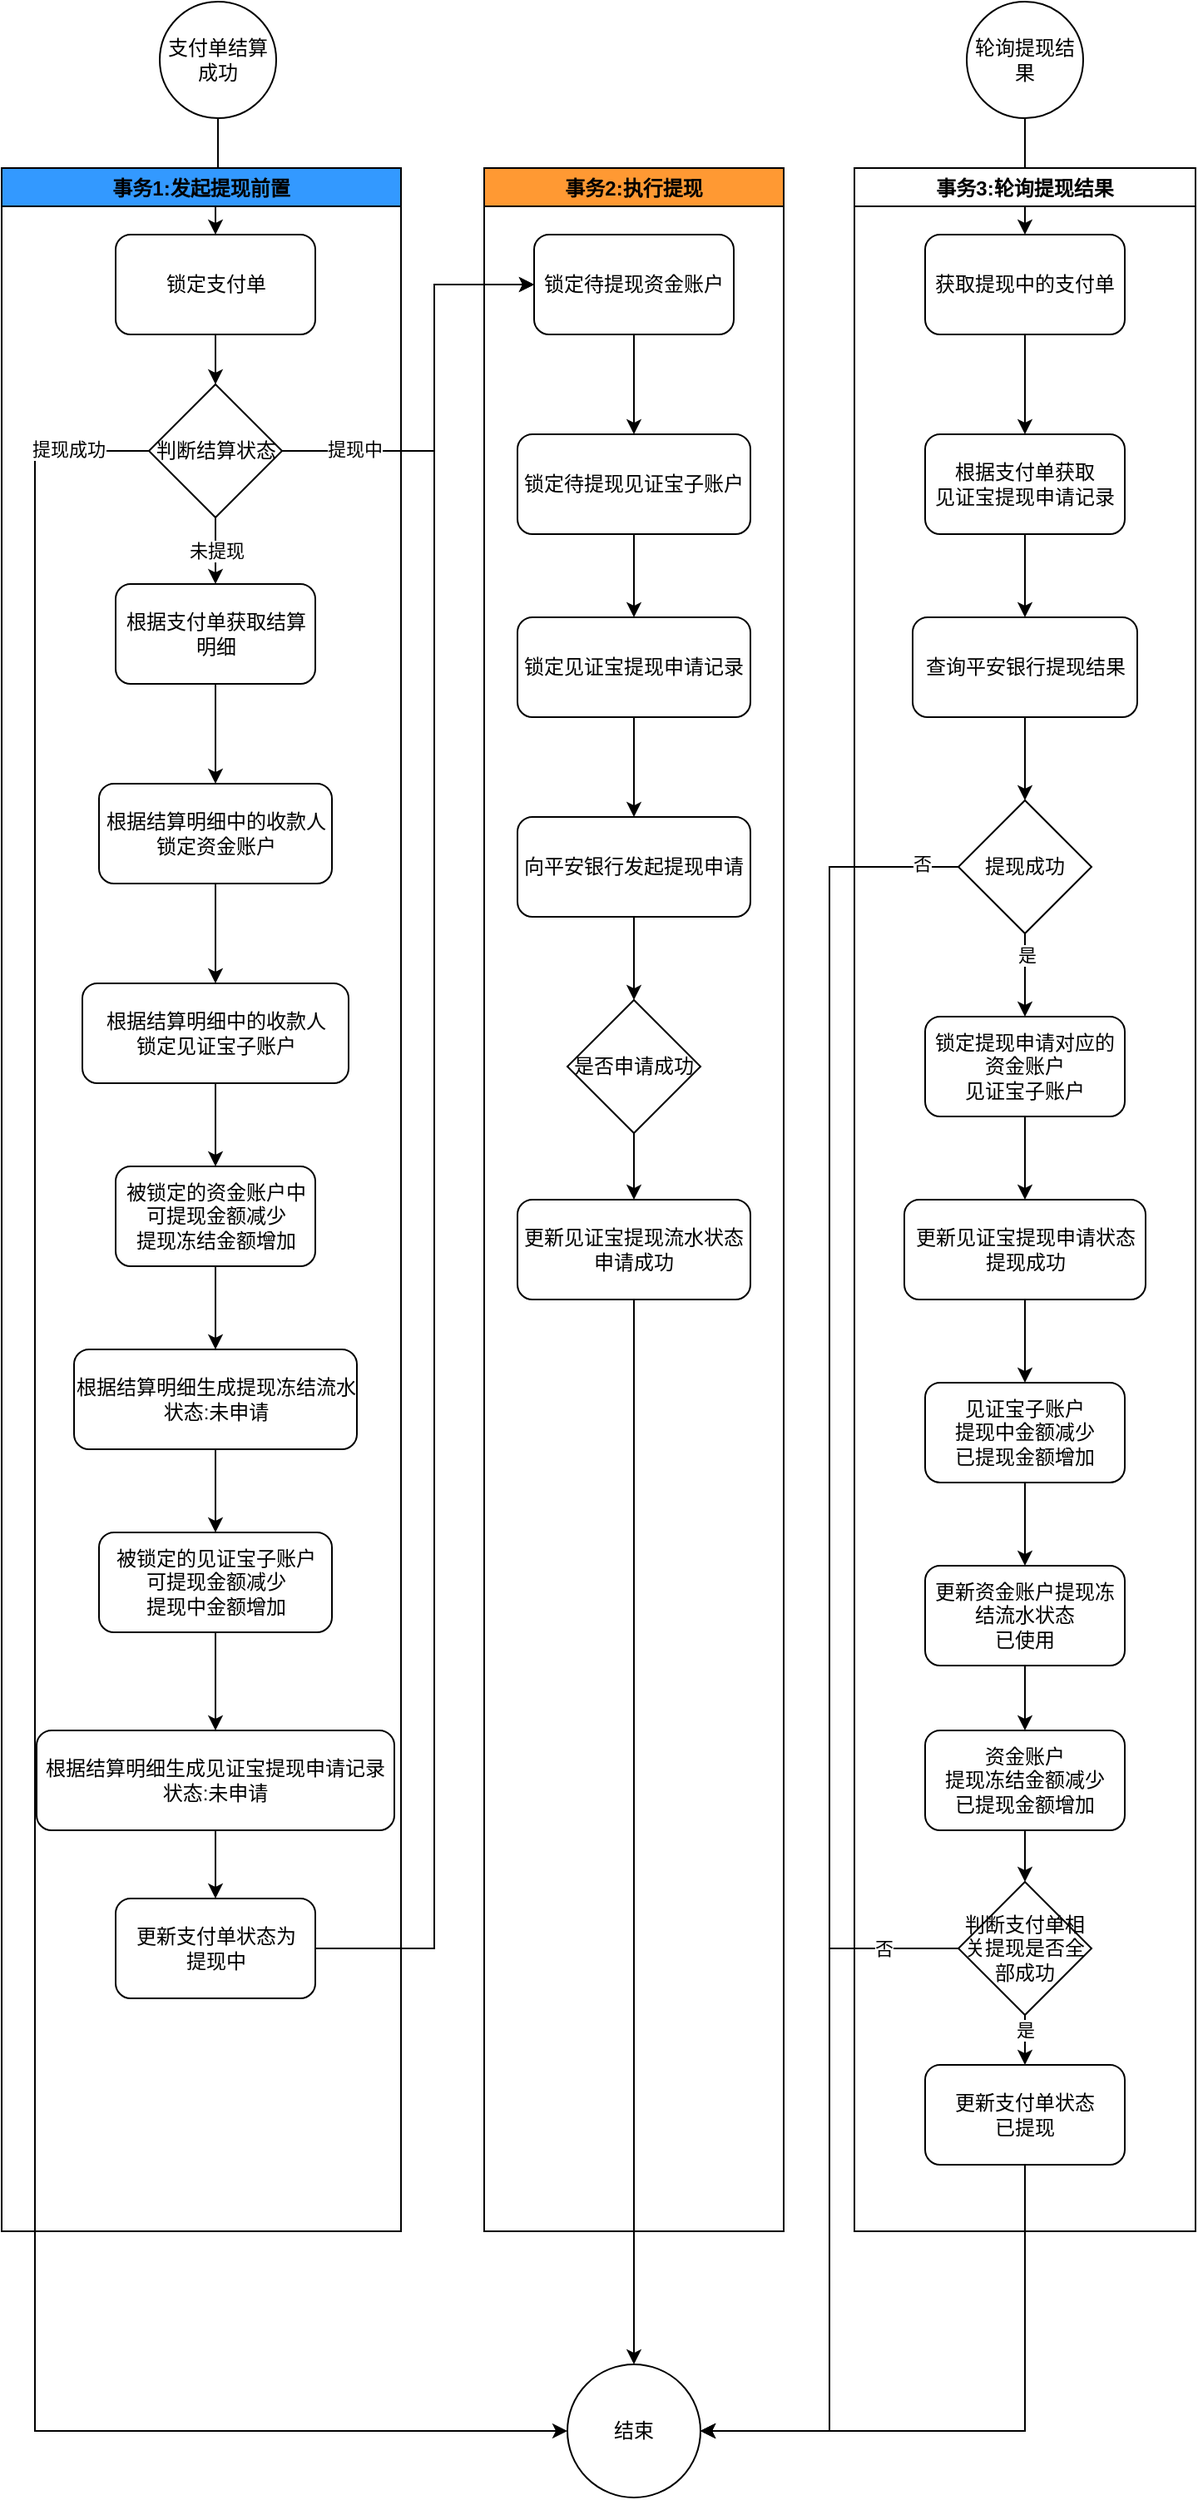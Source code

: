 <mxfile version="16.0.0" type="github">
  <diagram id="C5RBs43oDa-KdzZeNtuy" name="Page-1">
    <mxGraphModel dx="891" dy="496" grid="1" gridSize="10" guides="1" tooltips="1" connect="1" arrows="1" fold="1" page="1" pageScale="1" pageWidth="827" pageHeight="1169" math="0" shadow="0">
      <root>
        <mxCell id="WIyWlLk6GJQsqaUBKTNV-0" />
        <mxCell id="WIyWlLk6GJQsqaUBKTNV-1" parent="WIyWlLk6GJQsqaUBKTNV-0" />
        <mxCell id="Eefb7Od_bWiWwyiJcDs0-43" style="edgeStyle=orthogonalEdgeStyle;rounded=0;orthogonalLoop=1;jettySize=auto;html=1;entryX=0.5;entryY=0;entryDx=0;entryDy=0;" edge="1" parent="WIyWlLk6GJQsqaUBKTNV-1" source="Eefb7Od_bWiWwyiJcDs0-0" target="Eefb7Od_bWiWwyiJcDs0-35">
          <mxGeometry relative="1" as="geometry" />
        </mxCell>
        <mxCell id="Eefb7Od_bWiWwyiJcDs0-0" value="支付单结算成功" style="ellipse;whiteSpace=wrap;html=1;aspect=fixed;" vertex="1" parent="WIyWlLk6GJQsqaUBKTNV-1">
          <mxGeometry x="165" y="70" width="70" height="70" as="geometry" />
        </mxCell>
        <mxCell id="Eefb7Od_bWiWwyiJcDs0-8" value="事务1:发起提现前置" style="swimlane;fillColor=#3399FF;" vertex="1" parent="WIyWlLk6GJQsqaUBKTNV-1">
          <mxGeometry x="70" y="170" width="240" height="1240" as="geometry" />
        </mxCell>
        <mxCell id="Eefb7Od_bWiWwyiJcDs0-44" style="edgeStyle=orthogonalEdgeStyle;rounded=0;orthogonalLoop=1;jettySize=auto;html=1;entryX=0.5;entryY=0;entryDx=0;entryDy=0;" edge="1" parent="Eefb7Od_bWiWwyiJcDs0-8" source="Eefb7Od_bWiWwyiJcDs0-35" target="Eefb7Od_bWiWwyiJcDs0-36">
          <mxGeometry relative="1" as="geometry" />
        </mxCell>
        <mxCell id="Eefb7Od_bWiWwyiJcDs0-35" value="锁定支付单" style="rounded=1;whiteSpace=wrap;html=1;fillColor=#FFFFFF;" vertex="1" parent="Eefb7Od_bWiWwyiJcDs0-8">
          <mxGeometry x="68.5" y="40" width="120" height="60" as="geometry" />
        </mxCell>
        <mxCell id="Eefb7Od_bWiWwyiJcDs0-39" value="未提现" style="edgeStyle=orthogonalEdgeStyle;rounded=0;orthogonalLoop=1;jettySize=auto;html=1;entryX=0.5;entryY=0;entryDx=0;entryDy=0;" edge="1" parent="Eefb7Od_bWiWwyiJcDs0-8" source="Eefb7Od_bWiWwyiJcDs0-36" target="Eefb7Od_bWiWwyiJcDs0-1">
          <mxGeometry relative="1" as="geometry" />
        </mxCell>
        <mxCell id="Eefb7Od_bWiWwyiJcDs0-36" value="判断结算状态" style="rhombus;whiteSpace=wrap;html=1;fillColor=#FFFFFF;" vertex="1" parent="Eefb7Od_bWiWwyiJcDs0-8">
          <mxGeometry x="88.5" y="130" width="80" height="80" as="geometry" />
        </mxCell>
        <mxCell id="Eefb7Od_bWiWwyiJcDs0-1" value="根据支付单获取结算明细" style="rounded=1;whiteSpace=wrap;html=1;" vertex="1" parent="Eefb7Od_bWiWwyiJcDs0-8">
          <mxGeometry x="68.5" y="250" width="120" height="60" as="geometry" />
        </mxCell>
        <mxCell id="Eefb7Od_bWiWwyiJcDs0-7" value="根据结算明细生成见证宝提现申请记录&lt;br&gt;状态:未申请" style="rounded=1;whiteSpace=wrap;html=1;" vertex="1" parent="Eefb7Od_bWiWwyiJcDs0-8">
          <mxGeometry x="21" y="939" width="215" height="60" as="geometry" />
        </mxCell>
        <mxCell id="Eefb7Od_bWiWwyiJcDs0-6" value="被锁定的见证宝子账户&lt;br&gt;可提现金额减少&lt;br&gt;提现中金额增加" style="rounded=1;whiteSpace=wrap;html=1;" vertex="1" parent="Eefb7Od_bWiWwyiJcDs0-8">
          <mxGeometry x="58.5" y="820" width="140" height="60" as="geometry" />
        </mxCell>
        <mxCell id="Eefb7Od_bWiWwyiJcDs0-15" style="edgeStyle=orthogonalEdgeStyle;rounded=0;orthogonalLoop=1;jettySize=auto;html=1;entryX=0.5;entryY=0;entryDx=0;entryDy=0;" edge="1" parent="Eefb7Od_bWiWwyiJcDs0-8" source="Eefb7Od_bWiWwyiJcDs0-6" target="Eefb7Od_bWiWwyiJcDs0-7">
          <mxGeometry relative="1" as="geometry">
            <mxPoint x="128.5" y="850" as="targetPoint" />
          </mxGeometry>
        </mxCell>
        <mxCell id="Eefb7Od_bWiWwyiJcDs0-3" value="根据结算明细生成提现冻结流水&lt;br&gt;状态:未申请" style="rounded=1;whiteSpace=wrap;html=1;" vertex="1" parent="Eefb7Od_bWiWwyiJcDs0-8">
          <mxGeometry x="43.5" y="710" width="170" height="60" as="geometry" />
        </mxCell>
        <mxCell id="Eefb7Od_bWiWwyiJcDs0-14" style="edgeStyle=orthogonalEdgeStyle;rounded=0;orthogonalLoop=1;jettySize=auto;html=1;" edge="1" parent="Eefb7Od_bWiWwyiJcDs0-8" source="Eefb7Od_bWiWwyiJcDs0-3" target="Eefb7Od_bWiWwyiJcDs0-6">
          <mxGeometry relative="1" as="geometry" />
        </mxCell>
        <mxCell id="Eefb7Od_bWiWwyiJcDs0-4" value="被锁定的资金账户中&lt;br&gt;可提现金额减少&lt;br&gt;提现冻结金额增加" style="rounded=1;whiteSpace=wrap;html=1;" vertex="1" parent="Eefb7Od_bWiWwyiJcDs0-8">
          <mxGeometry x="68.5" y="600" width="120" height="60" as="geometry" />
        </mxCell>
        <mxCell id="Eefb7Od_bWiWwyiJcDs0-13" style="edgeStyle=orthogonalEdgeStyle;rounded=0;orthogonalLoop=1;jettySize=auto;html=1;entryX=0.5;entryY=0;entryDx=0;entryDy=0;" edge="1" parent="Eefb7Od_bWiWwyiJcDs0-8" source="Eefb7Od_bWiWwyiJcDs0-4" target="Eefb7Od_bWiWwyiJcDs0-3">
          <mxGeometry relative="1" as="geometry" />
        </mxCell>
        <mxCell id="Eefb7Od_bWiWwyiJcDs0-5" value="根据结算明细中的收款人&lt;br&gt;锁定见证宝子账户" style="rounded=1;whiteSpace=wrap;html=1;" vertex="1" parent="Eefb7Od_bWiWwyiJcDs0-8">
          <mxGeometry x="48.5" y="490" width="160" height="60" as="geometry" />
        </mxCell>
        <mxCell id="Eefb7Od_bWiWwyiJcDs0-12" style="edgeStyle=orthogonalEdgeStyle;rounded=0;orthogonalLoop=1;jettySize=auto;html=1;entryX=0.5;entryY=0;entryDx=0;entryDy=0;" edge="1" parent="Eefb7Od_bWiWwyiJcDs0-8" source="Eefb7Od_bWiWwyiJcDs0-5" target="Eefb7Od_bWiWwyiJcDs0-4">
          <mxGeometry relative="1" as="geometry" />
        </mxCell>
        <mxCell id="Eefb7Od_bWiWwyiJcDs0-2" value="根据结算明细中的收款人&lt;br&gt;锁定资金账户" style="rounded=1;whiteSpace=wrap;html=1;" vertex="1" parent="Eefb7Od_bWiWwyiJcDs0-8">
          <mxGeometry x="58.5" y="370" width="140" height="60" as="geometry" />
        </mxCell>
        <mxCell id="Eefb7Od_bWiWwyiJcDs0-10" style="edgeStyle=orthogonalEdgeStyle;rounded=0;orthogonalLoop=1;jettySize=auto;html=1;entryX=0.5;entryY=0;entryDx=0;entryDy=0;" edge="1" parent="Eefb7Od_bWiWwyiJcDs0-8" source="Eefb7Od_bWiWwyiJcDs0-1" target="Eefb7Od_bWiWwyiJcDs0-2">
          <mxGeometry relative="1" as="geometry" />
        </mxCell>
        <mxCell id="Eefb7Od_bWiWwyiJcDs0-11" style="edgeStyle=orthogonalEdgeStyle;rounded=0;orthogonalLoop=1;jettySize=auto;html=1;entryX=0.5;entryY=0;entryDx=0;entryDy=0;" edge="1" parent="Eefb7Od_bWiWwyiJcDs0-8" source="Eefb7Od_bWiWwyiJcDs0-2" target="Eefb7Od_bWiWwyiJcDs0-5">
          <mxGeometry relative="1" as="geometry" />
        </mxCell>
        <mxCell id="Eefb7Od_bWiWwyiJcDs0-22" value="更新支付单状态为&lt;br&gt;提现中" style="whiteSpace=wrap;html=1;rounded=1;" vertex="1" parent="Eefb7Od_bWiWwyiJcDs0-8">
          <mxGeometry x="68.5" y="1040" width="120" height="60" as="geometry" />
        </mxCell>
        <mxCell id="Eefb7Od_bWiWwyiJcDs0-23" value="" style="edgeStyle=orthogonalEdgeStyle;rounded=0;orthogonalLoop=1;jettySize=auto;html=1;exitX=0.5;exitY=1;exitDx=0;exitDy=0;" edge="1" parent="Eefb7Od_bWiWwyiJcDs0-8" source="Eefb7Od_bWiWwyiJcDs0-7" target="Eefb7Od_bWiWwyiJcDs0-22">
          <mxGeometry relative="1" as="geometry">
            <mxPoint x="103.5" y="910" as="sourcePoint" />
          </mxGeometry>
        </mxCell>
        <mxCell id="Eefb7Od_bWiWwyiJcDs0-45" style="edgeStyle=orthogonalEdgeStyle;rounded=0;orthogonalLoop=1;jettySize=auto;html=1;entryX=0.5;entryY=0;entryDx=0;entryDy=0;" edge="1" parent="WIyWlLk6GJQsqaUBKTNV-1" source="Eefb7Od_bWiWwyiJcDs0-25" target="Eefb7Od_bWiWwyiJcDs0-33">
          <mxGeometry relative="1" as="geometry" />
        </mxCell>
        <mxCell id="Eefb7Od_bWiWwyiJcDs0-32" value="事务2:执行提现" style="swimlane;fillColor=#FF9933;" vertex="1" parent="WIyWlLk6GJQsqaUBKTNV-1">
          <mxGeometry x="360" y="170" width="180" height="1240" as="geometry" />
        </mxCell>
        <mxCell id="Eefb7Od_bWiWwyiJcDs0-16" value="锁定待提现资金账户" style="rounded=1;whiteSpace=wrap;html=1;" vertex="1" parent="Eefb7Od_bWiWwyiJcDs0-32">
          <mxGeometry x="30" y="40" width="120" height="60" as="geometry" />
        </mxCell>
        <mxCell id="Eefb7Od_bWiWwyiJcDs0-17" value="锁定待提现见证宝子账户" style="rounded=1;whiteSpace=wrap;html=1;" vertex="1" parent="Eefb7Od_bWiWwyiJcDs0-32">
          <mxGeometry x="20" y="160" width="140" height="60" as="geometry" />
        </mxCell>
        <mxCell id="Eefb7Od_bWiWwyiJcDs0-26" style="edgeStyle=orthogonalEdgeStyle;rounded=0;orthogonalLoop=1;jettySize=auto;html=1;entryX=0.5;entryY=0;entryDx=0;entryDy=0;" edge="1" parent="Eefb7Od_bWiWwyiJcDs0-32" source="Eefb7Od_bWiWwyiJcDs0-16" target="Eefb7Od_bWiWwyiJcDs0-17">
          <mxGeometry relative="1" as="geometry" />
        </mxCell>
        <mxCell id="Eefb7Od_bWiWwyiJcDs0-18" value="锁定见证宝提现申请记录" style="rounded=1;whiteSpace=wrap;html=1;" vertex="1" parent="Eefb7Od_bWiWwyiJcDs0-32">
          <mxGeometry x="20" y="270" width="140" height="60" as="geometry" />
        </mxCell>
        <mxCell id="Eefb7Od_bWiWwyiJcDs0-27" style="edgeStyle=orthogonalEdgeStyle;rounded=0;orthogonalLoop=1;jettySize=auto;html=1;entryX=0.5;entryY=0;entryDx=0;entryDy=0;" edge="1" parent="Eefb7Od_bWiWwyiJcDs0-32" source="Eefb7Od_bWiWwyiJcDs0-17" target="Eefb7Od_bWiWwyiJcDs0-18">
          <mxGeometry relative="1" as="geometry" />
        </mxCell>
        <mxCell id="Eefb7Od_bWiWwyiJcDs0-20" value="向平安银行发起提现申请" style="rounded=1;whiteSpace=wrap;html=1;" vertex="1" parent="Eefb7Od_bWiWwyiJcDs0-32">
          <mxGeometry x="20" y="390" width="140" height="60" as="geometry" />
        </mxCell>
        <mxCell id="Eefb7Od_bWiWwyiJcDs0-28" style="edgeStyle=orthogonalEdgeStyle;rounded=0;orthogonalLoop=1;jettySize=auto;html=1;entryX=0.5;entryY=0;entryDx=0;entryDy=0;" edge="1" parent="Eefb7Od_bWiWwyiJcDs0-32" source="Eefb7Od_bWiWwyiJcDs0-18" target="Eefb7Od_bWiWwyiJcDs0-20">
          <mxGeometry relative="1" as="geometry" />
        </mxCell>
        <mxCell id="Eefb7Od_bWiWwyiJcDs0-24" value="是否申请成功" style="rhombus;whiteSpace=wrap;html=1;" vertex="1" parent="Eefb7Od_bWiWwyiJcDs0-32">
          <mxGeometry x="50" y="500" width="80" height="80" as="geometry" />
        </mxCell>
        <mxCell id="Eefb7Od_bWiWwyiJcDs0-30" style="edgeStyle=orthogonalEdgeStyle;rounded=0;orthogonalLoop=1;jettySize=auto;html=1;entryX=0.5;entryY=0;entryDx=0;entryDy=0;" edge="1" parent="Eefb7Od_bWiWwyiJcDs0-32" source="Eefb7Od_bWiWwyiJcDs0-20" target="Eefb7Od_bWiWwyiJcDs0-24">
          <mxGeometry relative="1" as="geometry" />
        </mxCell>
        <mxCell id="Eefb7Od_bWiWwyiJcDs0-25" value="更新见证宝提现流水状态&lt;br&gt;申请成功" style="rounded=1;whiteSpace=wrap;html=1;" vertex="1" parent="Eefb7Od_bWiWwyiJcDs0-32">
          <mxGeometry x="20" y="620" width="140" height="60" as="geometry" />
        </mxCell>
        <mxCell id="Eefb7Od_bWiWwyiJcDs0-31" style="edgeStyle=orthogonalEdgeStyle;rounded=0;orthogonalLoop=1;jettySize=auto;html=1;entryX=0.5;entryY=0;entryDx=0;entryDy=0;" edge="1" parent="Eefb7Od_bWiWwyiJcDs0-32" source="Eefb7Od_bWiWwyiJcDs0-24" target="Eefb7Od_bWiWwyiJcDs0-25">
          <mxGeometry relative="1" as="geometry" />
        </mxCell>
        <mxCell id="Eefb7Od_bWiWwyiJcDs0-33" value="结束" style="ellipse;whiteSpace=wrap;html=1;aspect=fixed;" vertex="1" parent="WIyWlLk6GJQsqaUBKTNV-1">
          <mxGeometry x="410" y="1490" width="80" height="80" as="geometry" />
        </mxCell>
        <mxCell id="Eefb7Od_bWiWwyiJcDs0-42" style="edgeStyle=orthogonalEdgeStyle;rounded=0;orthogonalLoop=1;jettySize=auto;html=1;entryX=0;entryY=0.5;entryDx=0;entryDy=0;" edge="1" parent="WIyWlLk6GJQsqaUBKTNV-1" source="Eefb7Od_bWiWwyiJcDs0-22" target="Eefb7Od_bWiWwyiJcDs0-16">
          <mxGeometry relative="1" as="geometry">
            <Array as="points">
              <mxPoint x="330" y="1240" />
              <mxPoint x="330" y="240" />
            </Array>
          </mxGeometry>
        </mxCell>
        <mxCell id="Eefb7Od_bWiWwyiJcDs0-37" style="edgeStyle=orthogonalEdgeStyle;rounded=0;orthogonalLoop=1;jettySize=auto;html=1;entryX=0;entryY=0.5;entryDx=0;entryDy=0;" edge="1" parent="WIyWlLk6GJQsqaUBKTNV-1" source="Eefb7Od_bWiWwyiJcDs0-36" target="Eefb7Od_bWiWwyiJcDs0-16">
          <mxGeometry relative="1" as="geometry">
            <Array as="points">
              <mxPoint x="330" y="340" />
              <mxPoint x="330" y="240" />
            </Array>
          </mxGeometry>
        </mxCell>
        <mxCell id="Eefb7Od_bWiWwyiJcDs0-38" value="提现中" style="edgeLabel;html=1;align=center;verticalAlign=middle;resizable=0;points=[];" vertex="1" connectable="0" parent="Eefb7Od_bWiWwyiJcDs0-37">
          <mxGeometry x="-0.658" y="1" relative="1" as="geometry">
            <mxPoint as="offset" />
          </mxGeometry>
        </mxCell>
        <mxCell id="Eefb7Od_bWiWwyiJcDs0-40" style="edgeStyle=orthogonalEdgeStyle;rounded=0;orthogonalLoop=1;jettySize=auto;html=1;entryX=0;entryY=0.5;entryDx=0;entryDy=0;" edge="1" parent="WIyWlLk6GJQsqaUBKTNV-1" source="Eefb7Od_bWiWwyiJcDs0-36" target="Eefb7Od_bWiWwyiJcDs0-33">
          <mxGeometry relative="1" as="geometry">
            <Array as="points">
              <mxPoint x="90" y="340" />
              <mxPoint x="90" y="1530" />
            </Array>
          </mxGeometry>
        </mxCell>
        <mxCell id="Eefb7Od_bWiWwyiJcDs0-41" value="提现成功" style="edgeLabel;html=1;align=center;verticalAlign=middle;resizable=0;points=[];" vertex="1" connectable="0" parent="Eefb7Od_bWiWwyiJcDs0-40">
          <mxGeometry x="-0.938" y="-1" relative="1" as="geometry">
            <mxPoint as="offset" />
          </mxGeometry>
        </mxCell>
        <mxCell id="Eefb7Od_bWiWwyiJcDs0-62" style="edgeStyle=orthogonalEdgeStyle;rounded=0;orthogonalLoop=1;jettySize=auto;html=1;entryX=0.5;entryY=0;entryDx=0;entryDy=0;" edge="1" parent="WIyWlLk6GJQsqaUBKTNV-1" source="Eefb7Od_bWiWwyiJcDs0-47" target="Eefb7Od_bWiWwyiJcDs0-48">
          <mxGeometry relative="1" as="geometry" />
        </mxCell>
        <mxCell id="Eefb7Od_bWiWwyiJcDs0-47" value="轮询提现结果" style="ellipse;whiteSpace=wrap;html=1;aspect=fixed;" vertex="1" parent="WIyWlLk6GJQsqaUBKTNV-1">
          <mxGeometry x="650" y="70" width="70" height="70" as="geometry" />
        </mxCell>
        <mxCell id="Eefb7Od_bWiWwyiJcDs0-63" style="edgeStyle=orthogonalEdgeStyle;rounded=0;orthogonalLoop=1;jettySize=auto;html=1;entryX=0.5;entryY=0;entryDx=0;entryDy=0;" edge="1" parent="WIyWlLk6GJQsqaUBKTNV-1" source="Eefb7Od_bWiWwyiJcDs0-48" target="Eefb7Od_bWiWwyiJcDs0-49">
          <mxGeometry relative="1" as="geometry" />
        </mxCell>
        <mxCell id="Eefb7Od_bWiWwyiJcDs0-48" value="获取提现中的支付单" style="rounded=1;whiteSpace=wrap;html=1;fillColor=#FFFFFF;" vertex="1" parent="WIyWlLk6GJQsqaUBKTNV-1">
          <mxGeometry x="625" y="210" width="120" height="60" as="geometry" />
        </mxCell>
        <mxCell id="Eefb7Od_bWiWwyiJcDs0-64" style="edgeStyle=orthogonalEdgeStyle;rounded=0;orthogonalLoop=1;jettySize=auto;html=1;entryX=0.5;entryY=0;entryDx=0;entryDy=0;" edge="1" parent="WIyWlLk6GJQsqaUBKTNV-1" source="Eefb7Od_bWiWwyiJcDs0-49" target="Eefb7Od_bWiWwyiJcDs0-51">
          <mxGeometry relative="1" as="geometry" />
        </mxCell>
        <mxCell id="Eefb7Od_bWiWwyiJcDs0-49" value="根据支付单获取&lt;br&gt;见证宝提现申请记录" style="rounded=1;whiteSpace=wrap;html=1;fillColor=#FFFFFF;" vertex="1" parent="WIyWlLk6GJQsqaUBKTNV-1">
          <mxGeometry x="625" y="330" width="120" height="60" as="geometry" />
        </mxCell>
        <mxCell id="Eefb7Od_bWiWwyiJcDs0-65" style="edgeStyle=orthogonalEdgeStyle;rounded=0;orthogonalLoop=1;jettySize=auto;html=1;entryX=0.5;entryY=0;entryDx=0;entryDy=0;" edge="1" parent="WIyWlLk6GJQsqaUBKTNV-1" source="Eefb7Od_bWiWwyiJcDs0-51" target="Eefb7Od_bWiWwyiJcDs0-53">
          <mxGeometry relative="1" as="geometry" />
        </mxCell>
        <mxCell id="Eefb7Od_bWiWwyiJcDs0-51" value="查询平安银行提现结果" style="rounded=1;whiteSpace=wrap;html=1;fillColor=#FFFFFF;" vertex="1" parent="WIyWlLk6GJQsqaUBKTNV-1">
          <mxGeometry x="617.5" y="440" width="135" height="60" as="geometry" />
        </mxCell>
        <mxCell id="Eefb7Od_bWiWwyiJcDs0-68" style="edgeStyle=orthogonalEdgeStyle;rounded=0;orthogonalLoop=1;jettySize=auto;html=1;entryX=0.5;entryY=0;entryDx=0;entryDy=0;" edge="1" parent="WIyWlLk6GJQsqaUBKTNV-1" source="Eefb7Od_bWiWwyiJcDs0-54" target="Eefb7Od_bWiWwyiJcDs0-56">
          <mxGeometry relative="1" as="geometry" />
        </mxCell>
        <mxCell id="Eefb7Od_bWiWwyiJcDs0-54" value="更新见证宝提现申请状态&lt;br&gt;提现成功" style="rounded=1;whiteSpace=wrap;html=1;fillColor=#FFFFFF;" vertex="1" parent="WIyWlLk6GJQsqaUBKTNV-1">
          <mxGeometry x="612.5" y="790" width="145" height="60" as="geometry" />
        </mxCell>
        <mxCell id="Eefb7Od_bWiWwyiJcDs0-67" style="edgeStyle=orthogonalEdgeStyle;rounded=0;orthogonalLoop=1;jettySize=auto;html=1;entryX=0.5;entryY=0;entryDx=0;entryDy=0;" edge="1" parent="WIyWlLk6GJQsqaUBKTNV-1" source="Eefb7Od_bWiWwyiJcDs0-55" target="Eefb7Od_bWiWwyiJcDs0-54">
          <mxGeometry relative="1" as="geometry" />
        </mxCell>
        <mxCell id="Eefb7Od_bWiWwyiJcDs0-55" value="锁定提现申请对应的&lt;br&gt;资金账户&lt;br&gt;见证宝子账户" style="rounded=1;whiteSpace=wrap;html=1;fillColor=#FFFFFF;" vertex="1" parent="WIyWlLk6GJQsqaUBKTNV-1">
          <mxGeometry x="625" y="680" width="120" height="60" as="geometry" />
        </mxCell>
        <mxCell id="Eefb7Od_bWiWwyiJcDs0-69" style="edgeStyle=orthogonalEdgeStyle;rounded=0;orthogonalLoop=1;jettySize=auto;html=1;entryX=0.5;entryY=0;entryDx=0;entryDy=0;" edge="1" parent="WIyWlLk6GJQsqaUBKTNV-1" source="Eefb7Od_bWiWwyiJcDs0-56" target="Eefb7Od_bWiWwyiJcDs0-57">
          <mxGeometry relative="1" as="geometry" />
        </mxCell>
        <mxCell id="Eefb7Od_bWiWwyiJcDs0-56" value="见证宝子账户&lt;br&gt;提现中金额减少&lt;br&gt;已提现金额增加" style="rounded=1;whiteSpace=wrap;html=1;fillColor=#FFFFFF;" vertex="1" parent="WIyWlLk6GJQsqaUBKTNV-1">
          <mxGeometry x="625" y="900" width="120" height="60" as="geometry" />
        </mxCell>
        <mxCell id="Eefb7Od_bWiWwyiJcDs0-70" style="edgeStyle=orthogonalEdgeStyle;rounded=0;orthogonalLoop=1;jettySize=auto;html=1;entryX=0.5;entryY=0;entryDx=0;entryDy=0;" edge="1" parent="WIyWlLk6GJQsqaUBKTNV-1" source="Eefb7Od_bWiWwyiJcDs0-57" target="Eefb7Od_bWiWwyiJcDs0-58">
          <mxGeometry relative="1" as="geometry" />
        </mxCell>
        <mxCell id="Eefb7Od_bWiWwyiJcDs0-57" value="更新资金账户提现冻结流水状态&lt;br&gt;已使用" style="rounded=1;whiteSpace=wrap;html=1;fillColor=#FFFFFF;" vertex="1" parent="WIyWlLk6GJQsqaUBKTNV-1">
          <mxGeometry x="625" y="1010" width="120" height="60" as="geometry" />
        </mxCell>
        <mxCell id="Eefb7Od_bWiWwyiJcDs0-71" style="edgeStyle=orthogonalEdgeStyle;rounded=0;orthogonalLoop=1;jettySize=auto;html=1;entryX=0.5;entryY=0;entryDx=0;entryDy=0;" edge="1" parent="WIyWlLk6GJQsqaUBKTNV-1" source="Eefb7Od_bWiWwyiJcDs0-58" target="Eefb7Od_bWiWwyiJcDs0-59">
          <mxGeometry relative="1" as="geometry" />
        </mxCell>
        <mxCell id="Eefb7Od_bWiWwyiJcDs0-58" value="资金账户&lt;br&gt;提现冻结金额减少&lt;br&gt;已提现金额增加" style="rounded=1;whiteSpace=wrap;html=1;fillColor=#FFFFFF;" vertex="1" parent="WIyWlLk6GJQsqaUBKTNV-1">
          <mxGeometry x="625" y="1109" width="120" height="60" as="geometry" />
        </mxCell>
        <mxCell id="Eefb7Od_bWiWwyiJcDs0-72" style="edgeStyle=orthogonalEdgeStyle;rounded=0;orthogonalLoop=1;jettySize=auto;html=1;entryX=0.5;entryY=0;entryDx=0;entryDy=0;" edge="1" parent="WIyWlLk6GJQsqaUBKTNV-1" source="Eefb7Od_bWiWwyiJcDs0-59" target="Eefb7Od_bWiWwyiJcDs0-60">
          <mxGeometry relative="1" as="geometry" />
        </mxCell>
        <mxCell id="Eefb7Od_bWiWwyiJcDs0-75" value="是" style="edgeLabel;html=1;align=center;verticalAlign=middle;resizable=0;points=[];" vertex="1" connectable="0" parent="Eefb7Od_bWiWwyiJcDs0-72">
          <mxGeometry x="-0.64" relative="1" as="geometry">
            <mxPoint as="offset" />
          </mxGeometry>
        </mxCell>
        <mxCell id="Eefb7Od_bWiWwyiJcDs0-74" value="否" style="edgeStyle=orthogonalEdgeStyle;rounded=0;orthogonalLoop=1;jettySize=auto;html=1;entryX=1;entryY=0.5;entryDx=0;entryDy=0;" edge="1" parent="WIyWlLk6GJQsqaUBKTNV-1" source="Eefb7Od_bWiWwyiJcDs0-59" target="Eefb7Od_bWiWwyiJcDs0-33">
          <mxGeometry x="-0.798" relative="1" as="geometry">
            <mxPoint x="560.0" y="1300.0" as="targetPoint" />
            <mxPoint as="offset" />
          </mxGeometry>
        </mxCell>
        <mxCell id="Eefb7Od_bWiWwyiJcDs0-59" value="判断支付单相关提现是否全部成功" style="rhombus;whiteSpace=wrap;html=1;fillColor=#FFFFFF;" vertex="1" parent="WIyWlLk6GJQsqaUBKTNV-1">
          <mxGeometry x="645" y="1200" width="80" height="80" as="geometry" />
        </mxCell>
        <mxCell id="Eefb7Od_bWiWwyiJcDs0-73" style="edgeStyle=orthogonalEdgeStyle;rounded=0;orthogonalLoop=1;jettySize=auto;html=1;entryX=1;entryY=0.5;entryDx=0;entryDy=0;" edge="1" parent="WIyWlLk6GJQsqaUBKTNV-1" source="Eefb7Od_bWiWwyiJcDs0-60" target="Eefb7Od_bWiWwyiJcDs0-33">
          <mxGeometry relative="1" as="geometry">
            <Array as="points">
              <mxPoint x="685" y="1530" />
            </Array>
          </mxGeometry>
        </mxCell>
        <mxCell id="Eefb7Od_bWiWwyiJcDs0-60" value="更新支付单状态&lt;br&gt;已提现" style="rounded=1;whiteSpace=wrap;html=1;fillColor=#FFFFFF;" vertex="1" parent="WIyWlLk6GJQsqaUBKTNV-1">
          <mxGeometry x="625" y="1310" width="120" height="60" as="geometry" />
        </mxCell>
        <mxCell id="Eefb7Od_bWiWwyiJcDs0-61" value="事务3:轮询提现结果" style="swimlane;fillColor=#FFFFFF;" vertex="1" parent="WIyWlLk6GJQsqaUBKTNV-1">
          <mxGeometry x="582.5" y="170" width="205" height="1240" as="geometry" />
        </mxCell>
        <mxCell id="Eefb7Od_bWiWwyiJcDs0-53" value="提现成功" style="rhombus;whiteSpace=wrap;html=1;fillColor=#FFFFFF;" vertex="1" parent="Eefb7Od_bWiWwyiJcDs0-61">
          <mxGeometry x="62.5" y="380" width="80" height="80" as="geometry" />
        </mxCell>
        <mxCell id="Eefb7Od_bWiWwyiJcDs0-66" style="edgeStyle=orthogonalEdgeStyle;rounded=0;orthogonalLoop=1;jettySize=auto;html=1;entryX=0.5;entryY=0;entryDx=0;entryDy=0;" edge="1" parent="WIyWlLk6GJQsqaUBKTNV-1" source="Eefb7Od_bWiWwyiJcDs0-53" target="Eefb7Od_bWiWwyiJcDs0-55">
          <mxGeometry relative="1" as="geometry" />
        </mxCell>
        <mxCell id="Eefb7Od_bWiWwyiJcDs0-76" value="是" style="edgeLabel;html=1;align=center;verticalAlign=middle;resizable=0;points=[];" vertex="1" connectable="0" parent="Eefb7Od_bWiWwyiJcDs0-66">
          <mxGeometry x="-0.49" y="1" relative="1" as="geometry">
            <mxPoint as="offset" />
          </mxGeometry>
        </mxCell>
        <mxCell id="Eefb7Od_bWiWwyiJcDs0-77" style="edgeStyle=orthogonalEdgeStyle;rounded=0;orthogonalLoop=1;jettySize=auto;html=1;entryX=1;entryY=0.5;entryDx=0;entryDy=0;" edge="1" parent="WIyWlLk6GJQsqaUBKTNV-1" source="Eefb7Od_bWiWwyiJcDs0-53" target="Eefb7Od_bWiWwyiJcDs0-33">
          <mxGeometry relative="1" as="geometry" />
        </mxCell>
        <mxCell id="Eefb7Od_bWiWwyiJcDs0-78" value="否" style="edgeLabel;html=1;align=center;verticalAlign=middle;resizable=0;points=[];" vertex="1" connectable="0" parent="Eefb7Od_bWiWwyiJcDs0-77">
          <mxGeometry x="-0.959" y="-2" relative="1" as="geometry">
            <mxPoint as="offset" />
          </mxGeometry>
        </mxCell>
      </root>
    </mxGraphModel>
  </diagram>
</mxfile>
